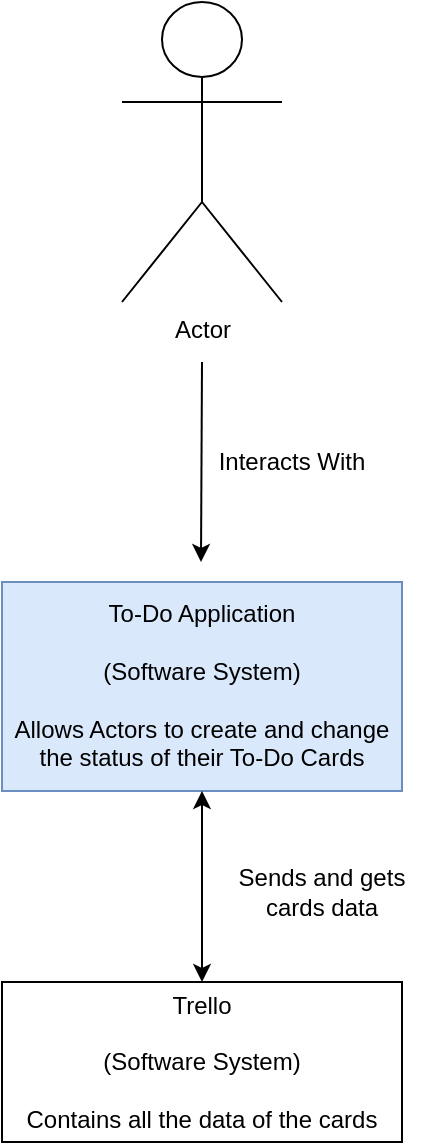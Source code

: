 <mxfile version="14.6.5" type="device"><diagram id="EJRynWvWc-4a1ltuLMEQ" name="Page-1"><mxGraphModel dx="1422" dy="737" grid="1" gridSize="10" guides="1" tooltips="1" connect="1" arrows="1" fold="1" page="1" pageScale="1" pageWidth="827" pageHeight="1169" math="0" shadow="0"><root><mxCell id="0"/><mxCell id="1" parent="0"/><mxCell id="7rDsou6tYCcem8VxwDGh-2" value="" style="endArrow=classic;html=1;" parent="1" edge="1"><mxGeometry width="50" height="50" relative="1" as="geometry"><mxPoint x="210" y="320" as="sourcePoint"/><mxPoint x="209.5" y="420" as="targetPoint"/></mxGeometry></mxCell><mxCell id="7rDsou6tYCcem8VxwDGh-3" value="To-Do Application&lt;br&gt;&lt;br&gt;(Software System)&lt;br&gt;&lt;br&gt;Allows Actors to create and change the status of their To-Do Cards" style="rounded=0;whiteSpace=wrap;html=1;fillColor=#dae8fc;strokeColor=#6c8ebf;" parent="1" vertex="1"><mxGeometry x="110" y="430" width="200" height="104.5" as="geometry"/></mxCell><mxCell id="7rDsou6tYCcem8VxwDGh-4" value="Interacts With" style="text;html=1;strokeColor=none;fillColor=none;align=center;verticalAlign=middle;whiteSpace=wrap;rounded=0;" parent="1" vertex="1"><mxGeometry x="210" y="360" width="90" height="20" as="geometry"/></mxCell><mxCell id="7rDsou6tYCcem8VxwDGh-14" value="Trello&lt;br&gt;&lt;br&gt;(Software System)&lt;br&gt;&lt;br&gt;Contains all the data of the cards" style="rounded=0;whiteSpace=wrap;html=1;" parent="1" vertex="1"><mxGeometry x="110" y="630" width="200" height="80" as="geometry"/></mxCell><mxCell id="7rDsou6tYCcem8VxwDGh-15" value="" style="endArrow=classic;startArrow=classic;html=1;exitX=0.5;exitY=0;exitDx=0;exitDy=0;entryX=0.5;entryY=1;entryDx=0;entryDy=0;" parent="1" source="7rDsou6tYCcem8VxwDGh-14" target="7rDsou6tYCcem8VxwDGh-3" edge="1"><mxGeometry width="50" height="50" relative="1" as="geometry"><mxPoint x="170" y="540" as="sourcePoint"/><mxPoint x="220" y="490" as="targetPoint"/></mxGeometry></mxCell><mxCell id="7rDsou6tYCcem8VxwDGh-22" value="Actor" style="shape=umlActor;verticalLabelPosition=bottom;verticalAlign=top;html=1;outlineConnect=0;" parent="1" vertex="1"><mxGeometry x="170" y="140" width="80" height="150" as="geometry"/></mxCell><mxCell id="7rDsou6tYCcem8VxwDGh-25" value="Sends and gets cards data" style="text;html=1;strokeColor=none;fillColor=none;align=center;verticalAlign=middle;whiteSpace=wrap;rounded=0;" parent="1" vertex="1"><mxGeometry x="220" y="560" width="100" height="50" as="geometry"/></mxCell></root></mxGraphModel></diagram></mxfile>